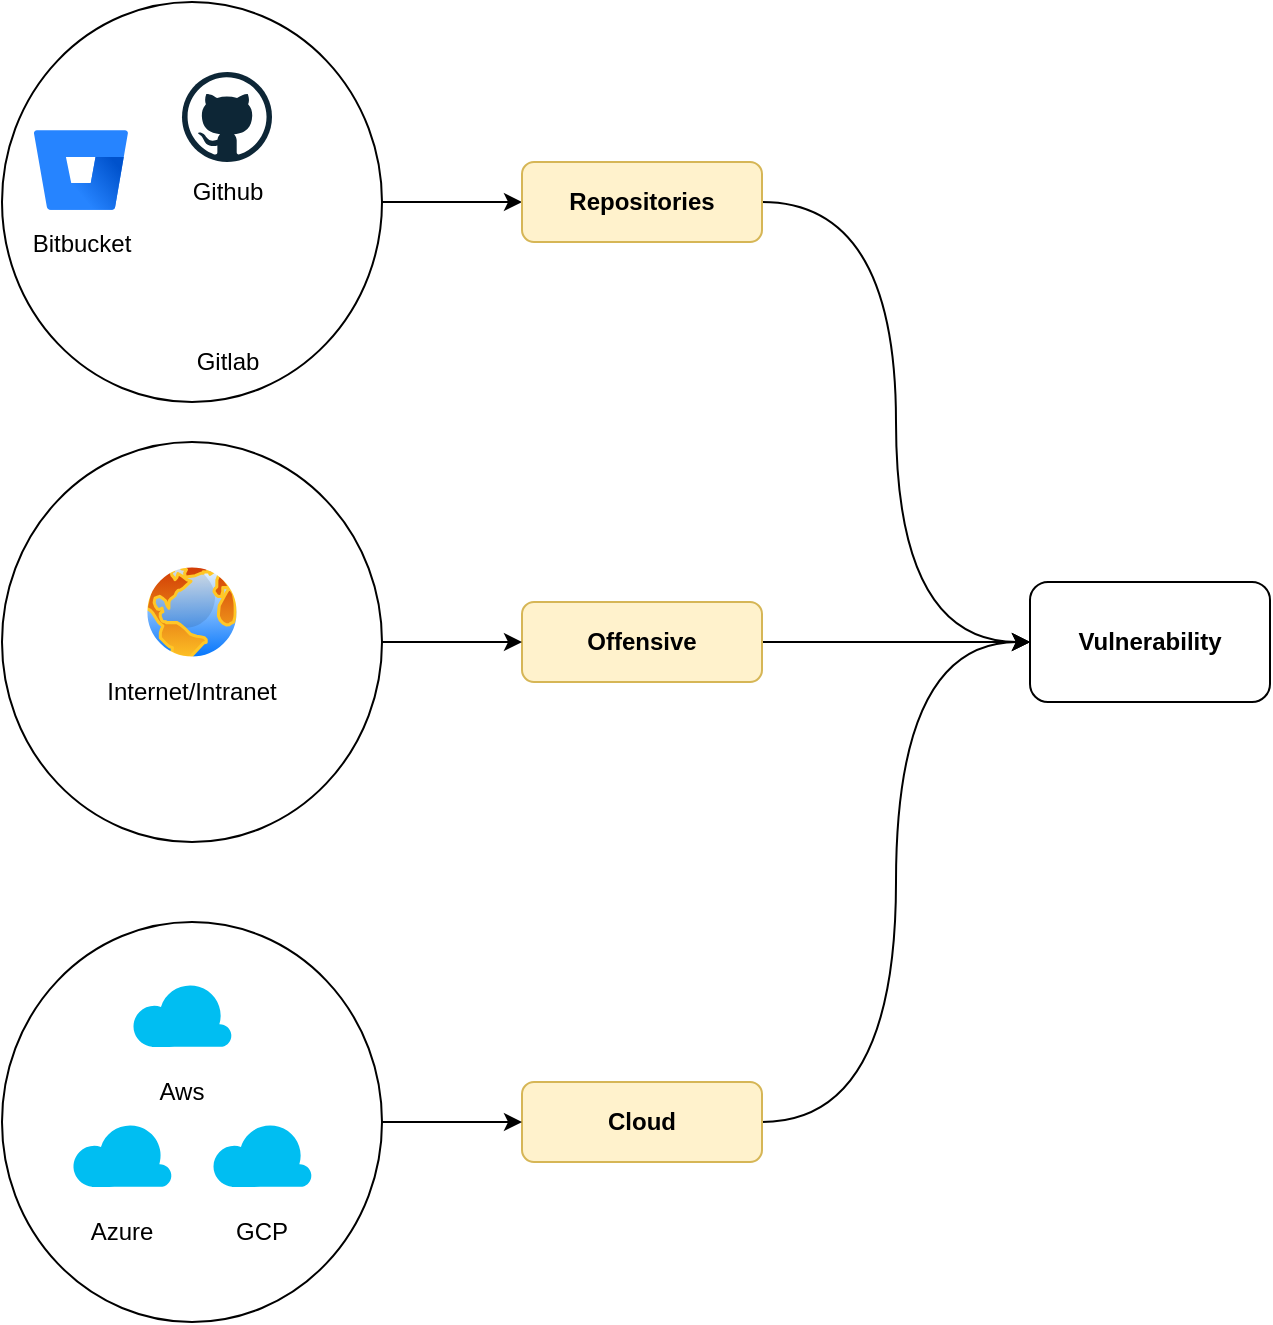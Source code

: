 <mxfile version="21.2.3" type="device">
  <diagram name="JadeSec - Manager" id="BUdOBoZl3lL6cbu5Dhfy">
    <mxGraphModel dx="2261" dy="756" grid="1" gridSize="10" guides="1" tooltips="1" connect="1" arrows="1" fold="1" page="1" pageScale="1" pageWidth="827" pageHeight="1169" math="0" shadow="0">
      <root>
        <mxCell id="0" />
        <mxCell id="1" parent="0" />
        <mxCell id="T8DOQe1yOZwCtf-8zqhm-18" value="" style="edgeStyle=orthogonalEdgeStyle;rounded=0;orthogonalLoop=1;jettySize=auto;html=1;" edge="1" parent="1" source="T8DOQe1yOZwCtf-8zqhm-17" target="T8DOQe1yOZwCtf-8zqhm-1">
          <mxGeometry relative="1" as="geometry" />
        </mxCell>
        <mxCell id="T8DOQe1yOZwCtf-8zqhm-17" value="" style="ellipse;whiteSpace=wrap;html=1;" vertex="1" parent="1">
          <mxGeometry x="-100" y="240" width="190" height="200" as="geometry" />
        </mxCell>
        <mxCell id="T8DOQe1yOZwCtf-8zqhm-49" style="edgeStyle=orthogonalEdgeStyle;rounded=0;orthogonalLoop=1;jettySize=auto;html=1;exitX=1;exitY=0.5;exitDx=0;exitDy=0;entryX=0;entryY=0.5;entryDx=0;entryDy=0;curved=1;" edge="1" parent="1" source="T8DOQe1yOZwCtf-8zqhm-1" target="T8DOQe1yOZwCtf-8zqhm-48">
          <mxGeometry relative="1" as="geometry" />
        </mxCell>
        <mxCell id="T8DOQe1yOZwCtf-8zqhm-1" value="Repositories" style="rounded=1;whiteSpace=wrap;html=1;fillColor=#fff2cc;strokeColor=#d6b656;fontStyle=1" vertex="1" parent="1">
          <mxGeometry x="160" y="320" width="120" height="40" as="geometry" />
        </mxCell>
        <mxCell id="T8DOQe1yOZwCtf-8zqhm-50" style="edgeStyle=orthogonalEdgeStyle;rounded=0;orthogonalLoop=1;jettySize=auto;html=1;exitX=1;exitY=0.5;exitDx=0;exitDy=0;entryX=0;entryY=0.5;entryDx=0;entryDy=0;" edge="1" parent="1" source="T8DOQe1yOZwCtf-8zqhm-2" target="T8DOQe1yOZwCtf-8zqhm-48">
          <mxGeometry relative="1" as="geometry" />
        </mxCell>
        <mxCell id="T8DOQe1yOZwCtf-8zqhm-2" value="Offensive" style="rounded=1;whiteSpace=wrap;html=1;fillColor=#fff2cc;strokeColor=#d6b656;fontStyle=1" vertex="1" parent="1">
          <mxGeometry x="160" y="540" width="120" height="40" as="geometry" />
        </mxCell>
        <mxCell id="T8DOQe1yOZwCtf-8zqhm-51" style="edgeStyle=orthogonalEdgeStyle;rounded=0;orthogonalLoop=1;jettySize=auto;html=1;exitX=1;exitY=0.5;exitDx=0;exitDy=0;entryX=0;entryY=0.5;entryDx=0;entryDy=0;curved=1;" edge="1" parent="1" source="T8DOQe1yOZwCtf-8zqhm-3" target="T8DOQe1yOZwCtf-8zqhm-48">
          <mxGeometry relative="1" as="geometry" />
        </mxCell>
        <mxCell id="T8DOQe1yOZwCtf-8zqhm-3" value="Cloud" style="rounded=1;whiteSpace=wrap;html=1;fillColor=#fff2cc;strokeColor=#d6b656;fontStyle=1" vertex="1" parent="1">
          <mxGeometry x="160" y="780" width="120" height="40" as="geometry" />
        </mxCell>
        <mxCell id="T8DOQe1yOZwCtf-8zqhm-9" value="" style="group" vertex="1" connectable="0" parent="1">
          <mxGeometry x="-17.5" y="275" width="60" height="75" as="geometry" />
        </mxCell>
        <mxCell id="T8DOQe1yOZwCtf-8zqhm-4" value="" style="dashed=0;outlineConnect=0;html=1;align=center;labelPosition=center;verticalLabelPosition=bottom;verticalAlign=top;shape=mxgraph.weblogos.github" vertex="1" parent="T8DOQe1yOZwCtf-8zqhm-9">
          <mxGeometry x="7.5" width="45" height="45" as="geometry" />
        </mxCell>
        <mxCell id="T8DOQe1yOZwCtf-8zqhm-8" value="Github" style="text;html=1;strokeColor=none;fillColor=none;align=center;verticalAlign=middle;whiteSpace=wrap;rounded=0;" vertex="1" parent="T8DOQe1yOZwCtf-8zqhm-9">
          <mxGeometry y="45" width="60" height="30" as="geometry" />
        </mxCell>
        <mxCell id="T8DOQe1yOZwCtf-8zqhm-11" value="" style="group" vertex="1" connectable="0" parent="1">
          <mxGeometry x="-17.5" y="350" width="60" height="85" as="geometry" />
        </mxCell>
        <mxCell id="T8DOQe1yOZwCtf-8zqhm-7" value="" style="shape=image;html=1;verticalAlign=top;verticalLabelPosition=bottom;labelBackgroundColor=#ffffff;imageAspect=0;aspect=fixed;image=https://cdn0.iconfinder.com/data/icons/phosphor-regular-vol-3/256/gitlab-logo-simple-128.png" vertex="1" parent="T8DOQe1yOZwCtf-8zqhm-11">
          <mxGeometry x="2" width="58" height="58" as="geometry" />
        </mxCell>
        <mxCell id="T8DOQe1yOZwCtf-8zqhm-10" value="Gitlab" style="text;html=1;strokeColor=none;fillColor=none;align=center;verticalAlign=middle;whiteSpace=wrap;rounded=0;" vertex="1" parent="T8DOQe1yOZwCtf-8zqhm-11">
          <mxGeometry y="55" width="60" height="30" as="geometry" />
        </mxCell>
        <mxCell id="T8DOQe1yOZwCtf-8zqhm-15" value="" style="group" vertex="1" connectable="0" parent="1">
          <mxGeometry x="-90" y="304" width="60" height="72" as="geometry" />
        </mxCell>
        <mxCell id="T8DOQe1yOZwCtf-8zqhm-13" value="" style="image;html=1;image=img/lib/atlassian/Bitbucket_Logo.svg;" vertex="1" parent="T8DOQe1yOZwCtf-8zqhm-15">
          <mxGeometry x="6" width="47" height="40" as="geometry" />
        </mxCell>
        <mxCell id="T8DOQe1yOZwCtf-8zqhm-14" value="Bitbucket" style="text;html=1;strokeColor=none;fillColor=none;align=center;verticalAlign=middle;whiteSpace=wrap;rounded=0;" vertex="1" parent="T8DOQe1yOZwCtf-8zqhm-15">
          <mxGeometry y="42" width="60" height="30" as="geometry" />
        </mxCell>
        <mxCell id="T8DOQe1yOZwCtf-8zqhm-20" value="" style="edgeStyle=orthogonalEdgeStyle;rounded=0;orthogonalLoop=1;jettySize=auto;html=1;" edge="1" parent="1" source="T8DOQe1yOZwCtf-8zqhm-19" target="T8DOQe1yOZwCtf-8zqhm-3">
          <mxGeometry relative="1" as="geometry" />
        </mxCell>
        <mxCell id="T8DOQe1yOZwCtf-8zqhm-19" value="" style="ellipse;whiteSpace=wrap;html=1;" vertex="1" parent="1">
          <mxGeometry x="-100" y="700" width="190" height="200" as="geometry" />
        </mxCell>
        <mxCell id="T8DOQe1yOZwCtf-8zqhm-27" value="" style="group" vertex="1" connectable="0" parent="1">
          <mxGeometry y="800" width="60" height="70" as="geometry" />
        </mxCell>
        <mxCell id="T8DOQe1yOZwCtf-8zqhm-25" value="" style="verticalLabelPosition=bottom;html=1;verticalAlign=top;align=center;strokeColor=none;fillColor=#00BEF2;shape=mxgraph.azure.cloud;" vertex="1" parent="T8DOQe1yOZwCtf-8zqhm-27">
          <mxGeometry x="5" width="50" height="32.5" as="geometry" />
        </mxCell>
        <mxCell id="T8DOQe1yOZwCtf-8zqhm-26" value="GCP" style="text;html=1;strokeColor=none;fillColor=none;align=center;verticalAlign=middle;whiteSpace=wrap;rounded=0;" vertex="1" parent="T8DOQe1yOZwCtf-8zqhm-27">
          <mxGeometry y="40" width="60" height="30" as="geometry" />
        </mxCell>
        <mxCell id="T8DOQe1yOZwCtf-8zqhm-28" value="" style="group" vertex="1" connectable="0" parent="1">
          <mxGeometry x="-70" y="800" width="60" height="70" as="geometry" />
        </mxCell>
        <mxCell id="T8DOQe1yOZwCtf-8zqhm-22" value="" style="verticalLabelPosition=bottom;html=1;verticalAlign=top;align=center;strokeColor=none;fillColor=#00BEF2;shape=mxgraph.azure.cloud;" vertex="1" parent="T8DOQe1yOZwCtf-8zqhm-28">
          <mxGeometry x="5" width="50" height="32.5" as="geometry" />
        </mxCell>
        <mxCell id="T8DOQe1yOZwCtf-8zqhm-24" value="Azure" style="text;html=1;strokeColor=none;fillColor=none;align=center;verticalAlign=middle;whiteSpace=wrap;rounded=0;" vertex="1" parent="T8DOQe1yOZwCtf-8zqhm-28">
          <mxGeometry y="40" width="60" height="30" as="geometry" />
        </mxCell>
        <mxCell id="T8DOQe1yOZwCtf-8zqhm-30" value="" style="group" vertex="1" connectable="0" parent="1">
          <mxGeometry x="-40" y="730" width="60" height="70" as="geometry" />
        </mxCell>
        <mxCell id="T8DOQe1yOZwCtf-8zqhm-31" value="" style="verticalLabelPosition=bottom;html=1;verticalAlign=top;align=center;strokeColor=none;fillColor=#00BEF2;shape=mxgraph.azure.cloud;" vertex="1" parent="T8DOQe1yOZwCtf-8zqhm-30">
          <mxGeometry x="5" width="50" height="32.5" as="geometry" />
        </mxCell>
        <mxCell id="T8DOQe1yOZwCtf-8zqhm-32" value="Aws" style="text;html=1;strokeColor=none;fillColor=none;align=center;verticalAlign=middle;whiteSpace=wrap;rounded=0;" vertex="1" parent="T8DOQe1yOZwCtf-8zqhm-30">
          <mxGeometry y="40" width="60" height="30" as="geometry" />
        </mxCell>
        <mxCell id="T8DOQe1yOZwCtf-8zqhm-43" value="" style="edgeStyle=orthogonalEdgeStyle;rounded=0;orthogonalLoop=1;jettySize=auto;html=1;" edge="1" parent="1" source="T8DOQe1yOZwCtf-8zqhm-33" target="T8DOQe1yOZwCtf-8zqhm-2">
          <mxGeometry relative="1" as="geometry" />
        </mxCell>
        <mxCell id="T8DOQe1yOZwCtf-8zqhm-33" value="" style="ellipse;whiteSpace=wrap;html=1;" vertex="1" parent="1">
          <mxGeometry x="-100" y="460" width="190" height="200" as="geometry" />
        </mxCell>
        <mxCell id="T8DOQe1yOZwCtf-8zqhm-47" value="" style="group" vertex="1" connectable="0" parent="1">
          <mxGeometry x="-35" y="520" width="60" height="80" as="geometry" />
        </mxCell>
        <mxCell id="T8DOQe1yOZwCtf-8zqhm-45" value="" style="image;aspect=fixed;perimeter=ellipsePerimeter;html=1;align=center;shadow=0;dashed=0;spacingTop=3;image=img/lib/active_directory/internet_globe.svg;" vertex="1" parent="T8DOQe1yOZwCtf-8zqhm-47">
          <mxGeometry x="5" width="50" height="50" as="geometry" />
        </mxCell>
        <mxCell id="T8DOQe1yOZwCtf-8zqhm-46" value="Internet/Intranet" style="text;html=1;strokeColor=none;fillColor=none;align=center;verticalAlign=middle;whiteSpace=wrap;rounded=0;" vertex="1" parent="T8DOQe1yOZwCtf-8zqhm-47">
          <mxGeometry y="50" width="60" height="30" as="geometry" />
        </mxCell>
        <mxCell id="T8DOQe1yOZwCtf-8zqhm-48" value="Vulnerability" style="rounded=1;whiteSpace=wrap;html=1;fontStyle=1" vertex="1" parent="1">
          <mxGeometry x="414" y="530" width="120" height="60" as="geometry" />
        </mxCell>
      </root>
    </mxGraphModel>
  </diagram>
</mxfile>
